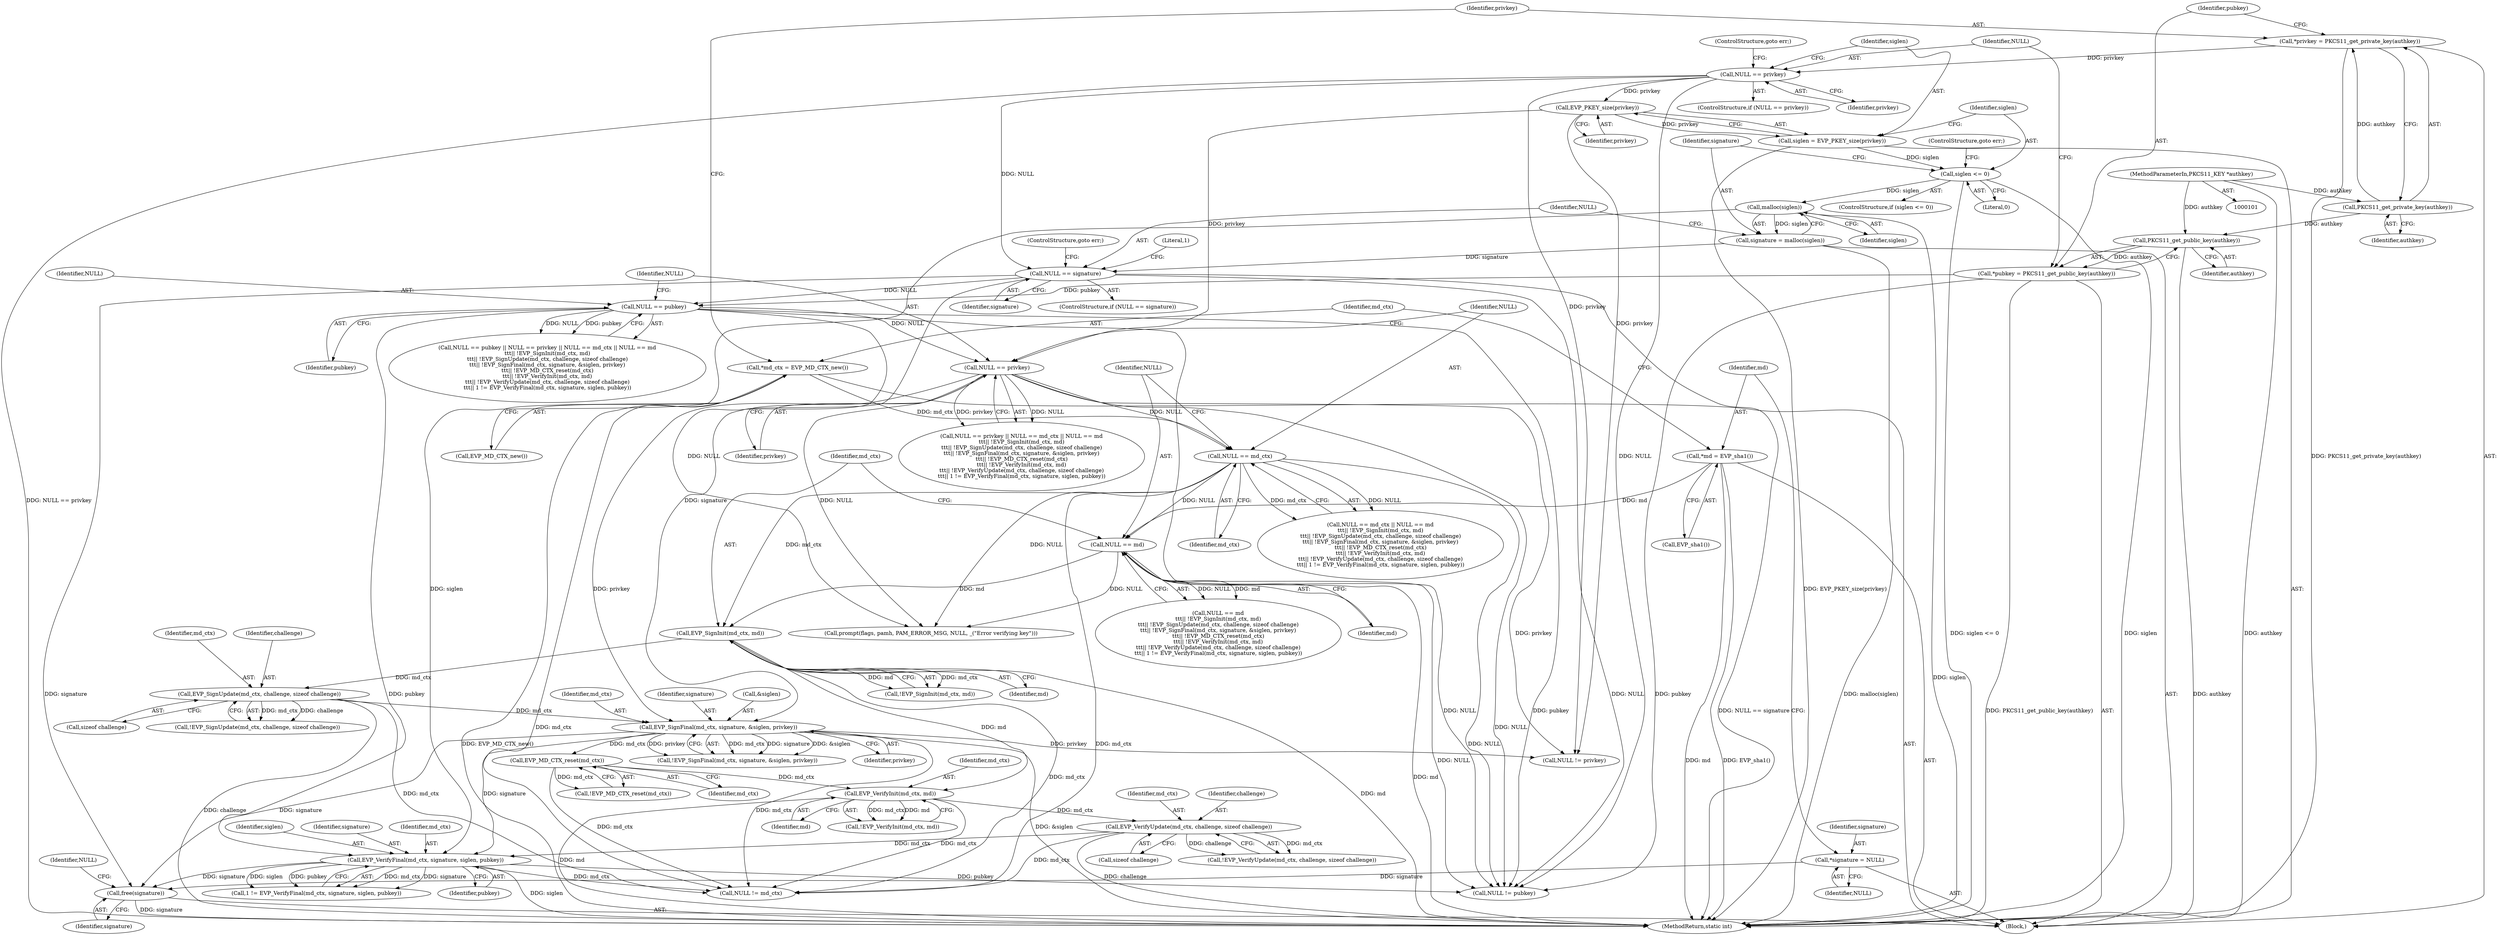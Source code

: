 digraph "0_pam_p11_d150b60e1e14c261b113f55681419ad1dfa8a76c@API" {
"1000246" [label="(Call,free(signature))"];
"1000198" [label="(Call,EVP_SignFinal(md_ctx, signature, &siglen, privkey))"];
"1000191" [label="(Call,EVP_SignUpdate(md_ctx, challenge, sizeof challenge))"];
"1000186" [label="(Call,EVP_SignInit(md_ctx, md))"];
"1000177" [label="(Call,NULL == md_ctx)"];
"1000173" [label="(Call,NULL == privkey)"];
"1000169" [label="(Call,NULL == pubkey)"];
"1000153" [label="(Call,NULL == signature)"];
"1000135" [label="(Call,NULL == privkey)"];
"1000125" [label="(Call,*privkey = PKCS11_get_private_key(authkey))"];
"1000127" [label="(Call,PKCS11_get_private_key(authkey))"];
"1000104" [label="(MethodParameterIn,PKCS11_KEY *authkey)"];
"1000148" [label="(Call,signature = malloc(siglen))"];
"1000150" [label="(Call,malloc(siglen))"];
"1000144" [label="(Call,siglen <= 0)"];
"1000139" [label="(Call,siglen = EVP_PKEY_size(privkey))"];
"1000141" [label="(Call,EVP_PKEY_size(privkey))"];
"1000130" [label="(Call,*pubkey = PKCS11_get_public_key(authkey))"];
"1000132" [label="(Call,PKCS11_get_public_key(authkey))"];
"1000121" [label="(Call,*md_ctx = EVP_MD_CTX_new())"];
"1000181" [label="(Call,NULL == md)"];
"1000117" [label="(Call,*md = EVP_sha1())"];
"1000112" [label="(Call,*signature = NULL)"];
"1000222" [label="(Call,EVP_VerifyFinal(md_ctx, signature, siglen, pubkey))"];
"1000215" [label="(Call,EVP_VerifyUpdate(md_ctx, challenge, sizeof challenge))"];
"1000210" [label="(Call,EVP_VerifyInit(md_ctx, md))"];
"1000206" [label="(Call,EVP_MD_CTX_reset(md_ctx))"];
"1000211" [label="(Identifier,md_ctx)"];
"1000246" [label="(Call,free(signature))"];
"1000119" [label="(Call,EVP_sha1())"];
"1000216" [label="(Identifier,md_ctx)"];
"1000105" [label="(Block,)"];
"1000132" [label="(Call,PKCS11_get_public_key(authkey))"];
"1000224" [label="(Identifier,signature)"];
"1000201" [label="(Call,&siglen)"];
"1000210" [label="(Call,EVP_VerifyInit(md_ctx, md))"];
"1000134" [label="(ControlStructure,if (NULL == privkey))"];
"1000155" [label="(Identifier,signature)"];
"1000126" [label="(Identifier,privkey)"];
"1000174" [label="(Identifier,NULL)"];
"1000128" [label="(Identifier,authkey)"];
"1000209" [label="(Call,!EVP_VerifyInit(md_ctx, md))"];
"1000177" [label="(Call,NULL == md_ctx)"];
"1000138" [label="(ControlStructure,goto err;)"];
"1000225" [label="(Identifier,siglen)"];
"1000112" [label="(Call,*signature = NULL)"];
"1000250" [label="(Identifier,NULL)"];
"1000179" [label="(Identifier,md_ctx)"];
"1000148" [label="(Call,signature = malloc(siglen))"];
"1000154" [label="(Identifier,NULL)"];
"1000151" [label="(Identifier,siglen)"];
"1000193" [label="(Identifier,challenge)"];
"1000142" [label="(Identifier,privkey)"];
"1000269" [label="(MethodReturn,static int)"];
"1000118" [label="(Identifier,md)"];
"1000149" [label="(Identifier,signature)"];
"1000169" [label="(Call,NULL == pubkey)"];
"1000212" [label="(Identifier,md)"];
"1000172" [label="(Call,NULL == privkey || NULL == md_ctx || NULL == md\n\t\t\t|| !EVP_SignInit(md_ctx, md)\n\t\t\t|| !EVP_SignUpdate(md_ctx, challenge, sizeof challenge)\n\t\t\t|| !EVP_SignFinal(md_ctx, signature, &siglen, privkey)\n\t\t\t|| !EVP_MD_CTX_reset(md_ctx)\n\t\t\t|| !EVP_VerifyInit(md_ctx, md)\n\t\t\t|| !EVP_VerifyUpdate(md_ctx, challenge, sizeof challenge)\n\t\t\t|| 1 != EVP_VerifyFinal(md_ctx, signature, siglen, pubkey))"];
"1000125" [label="(Call,*privkey = PKCS11_get_private_key(authkey))"];
"1000173" [label="(Call,NULL == privkey)"];
"1000206" [label="(Call,EVP_MD_CTX_reset(md_ctx))"];
"1000226" [label="(Identifier,pubkey)"];
"1000186" [label="(Call,EVP_SignInit(md_ctx, md))"];
"1000176" [label="(Call,NULL == md_ctx || NULL == md\n\t\t\t|| !EVP_SignInit(md_ctx, md)\n\t\t\t|| !EVP_SignUpdate(md_ctx, challenge, sizeof challenge)\n\t\t\t|| !EVP_SignFinal(md_ctx, signature, &siglen, privkey)\n\t\t\t|| !EVP_MD_CTX_reset(md_ctx)\n\t\t\t|| !EVP_VerifyInit(md_ctx, md)\n\t\t\t|| !EVP_VerifyUpdate(md_ctx, challenge, sizeof challenge)\n\t\t\t|| 1 != EVP_VerifyFinal(md_ctx, signature, siglen, pubkey))"];
"1000123" [label="(Call,EVP_MD_CTX_new())"];
"1000136" [label="(Identifier,NULL)"];
"1000133" [label="(Identifier,authkey)"];
"1000205" [label="(Call,!EVP_MD_CTX_reset(md_ctx))"];
"1000197" [label="(Call,!EVP_SignFinal(md_ctx, signature, &siglen, privkey))"];
"1000121" [label="(Call,*md_ctx = EVP_MD_CTX_new())"];
"1000194" [label="(Call,sizeof challenge)"];
"1000214" [label="(Call,!EVP_VerifyUpdate(md_ctx, challenge, sizeof challenge))"];
"1000255" [label="(Call,NULL != privkey)"];
"1000217" [label="(Identifier,challenge)"];
"1000183" [label="(Identifier,md)"];
"1000130" [label="(Call,*pubkey = PKCS11_get_public_key(authkey))"];
"1000113" [label="(Identifier,signature)"];
"1000159" [label="(Literal,1)"];
"1000156" [label="(ControlStructure,goto err;)"];
"1000171" [label="(Identifier,pubkey)"];
"1000122" [label="(Identifier,md_ctx)"];
"1000247" [label="(Identifier,signature)"];
"1000144" [label="(Call,siglen <= 0)"];
"1000147" [label="(ControlStructure,goto err;)"];
"1000117" [label="(Call,*md = EVP_sha1())"];
"1000141" [label="(Call,EVP_PKEY_size(privkey))"];
"1000150" [label="(Call,malloc(siglen))"];
"1000215" [label="(Call,EVP_VerifyUpdate(md_ctx, challenge, sizeof challenge))"];
"1000168" [label="(Call,NULL == pubkey || NULL == privkey || NULL == md_ctx || NULL == md\n\t\t\t|| !EVP_SignInit(md_ctx, md)\n\t\t\t|| !EVP_SignUpdate(md_ctx, challenge, sizeof challenge)\n\t\t\t|| !EVP_SignFinal(md_ctx, signature, &siglen, privkey)\n\t\t\t|| !EVP_MD_CTX_reset(md_ctx)\n\t\t\t|| !EVP_VerifyInit(md_ctx, md)\n\t\t\t|| !EVP_VerifyUpdate(md_ctx, challenge, sizeof challenge)\n\t\t\t|| 1 != EVP_VerifyFinal(md_ctx, signature, siglen, pubkey))"];
"1000222" [label="(Call,EVP_VerifyFinal(md_ctx, signature, siglen, pubkey))"];
"1000187" [label="(Identifier,md_ctx)"];
"1000191" [label="(Call,EVP_SignUpdate(md_ctx, challenge, sizeof challenge))"];
"1000190" [label="(Call,!EVP_SignUpdate(md_ctx, challenge, sizeof challenge))"];
"1000152" [label="(ControlStructure,if (NULL == signature))"];
"1000127" [label="(Call,PKCS11_get_private_key(authkey))"];
"1000137" [label="(Identifier,privkey)"];
"1000140" [label="(Identifier,siglen)"];
"1000153" [label="(Call,NULL == signature)"];
"1000145" [label="(Identifier,siglen)"];
"1000199" [label="(Identifier,md_ctx)"];
"1000218" [label="(Call,sizeof challenge)"];
"1000175" [label="(Identifier,privkey)"];
"1000170" [label="(Identifier,NULL)"];
"1000139" [label="(Call,siglen = EVP_PKEY_size(privkey))"];
"1000200" [label="(Identifier,signature)"];
"1000207" [label="(Identifier,md_ctx)"];
"1000114" [label="(Identifier,NULL)"];
"1000203" [label="(Identifier,privkey)"];
"1000143" [label="(ControlStructure,if (siglen <= 0))"];
"1000180" [label="(Call,NULL == md\n\t\t\t|| !EVP_SignInit(md_ctx, md)\n\t\t\t|| !EVP_SignUpdate(md_ctx, challenge, sizeof challenge)\n\t\t\t|| !EVP_SignFinal(md_ctx, signature, &siglen, privkey)\n\t\t\t|| !EVP_MD_CTX_reset(md_ctx)\n\t\t\t|| !EVP_VerifyInit(md_ctx, md)\n\t\t\t|| !EVP_VerifyUpdate(md_ctx, challenge, sizeof challenge)\n\t\t\t|| 1 != EVP_VerifyFinal(md_ctx, signature, siglen, pubkey))"];
"1000104" [label="(MethodParameterIn,PKCS11_KEY *authkey)"];
"1000220" [label="(Call,1 != EVP_VerifyFinal(md_ctx, signature, siglen, pubkey))"];
"1000185" [label="(Call,!EVP_SignInit(md_ctx, md))"];
"1000181" [label="(Call,NULL == md)"];
"1000198" [label="(Call,EVP_SignFinal(md_ctx, signature, &siglen, privkey))"];
"1000135" [label="(Call,NULL == privkey)"];
"1000192" [label="(Identifier,md_ctx)"];
"1000188" [label="(Identifier,md)"];
"1000223" [label="(Identifier,md_ctx)"];
"1000178" [label="(Identifier,NULL)"];
"1000261" [label="(Call,NULL != md_ctx)"];
"1000131" [label="(Identifier,pubkey)"];
"1000182" [label="(Identifier,NULL)"];
"1000234" [label="(Call,prompt(flags, pamh, PAM_ERROR_MSG, NULL, _(\"Error verifying key\")))"];
"1000146" [label="(Literal,0)"];
"1000249" [label="(Call,NULL != pubkey)"];
"1000246" -> "1000105"  [label="AST: "];
"1000246" -> "1000247"  [label="CFG: "];
"1000247" -> "1000246"  [label="AST: "];
"1000250" -> "1000246"  [label="CFG: "];
"1000246" -> "1000269"  [label="DDG: signature"];
"1000198" -> "1000246"  [label="DDG: signature"];
"1000153" -> "1000246"  [label="DDG: signature"];
"1000112" -> "1000246"  [label="DDG: signature"];
"1000222" -> "1000246"  [label="DDG: signature"];
"1000198" -> "1000197"  [label="AST: "];
"1000198" -> "1000203"  [label="CFG: "];
"1000199" -> "1000198"  [label="AST: "];
"1000200" -> "1000198"  [label="AST: "];
"1000201" -> "1000198"  [label="AST: "];
"1000203" -> "1000198"  [label="AST: "];
"1000197" -> "1000198"  [label="CFG: "];
"1000198" -> "1000269"  [label="DDG: &siglen"];
"1000198" -> "1000197"  [label="DDG: md_ctx"];
"1000198" -> "1000197"  [label="DDG: signature"];
"1000198" -> "1000197"  [label="DDG: &siglen"];
"1000198" -> "1000197"  [label="DDG: privkey"];
"1000191" -> "1000198"  [label="DDG: md_ctx"];
"1000153" -> "1000198"  [label="DDG: signature"];
"1000173" -> "1000198"  [label="DDG: privkey"];
"1000198" -> "1000206"  [label="DDG: md_ctx"];
"1000198" -> "1000222"  [label="DDG: signature"];
"1000198" -> "1000255"  [label="DDG: privkey"];
"1000198" -> "1000261"  [label="DDG: md_ctx"];
"1000191" -> "1000190"  [label="AST: "];
"1000191" -> "1000194"  [label="CFG: "];
"1000192" -> "1000191"  [label="AST: "];
"1000193" -> "1000191"  [label="AST: "];
"1000194" -> "1000191"  [label="AST: "];
"1000190" -> "1000191"  [label="CFG: "];
"1000191" -> "1000269"  [label="DDG: challenge"];
"1000191" -> "1000190"  [label="DDG: md_ctx"];
"1000191" -> "1000190"  [label="DDG: challenge"];
"1000186" -> "1000191"  [label="DDG: md_ctx"];
"1000191" -> "1000261"  [label="DDG: md_ctx"];
"1000186" -> "1000185"  [label="AST: "];
"1000186" -> "1000188"  [label="CFG: "];
"1000187" -> "1000186"  [label="AST: "];
"1000188" -> "1000186"  [label="AST: "];
"1000185" -> "1000186"  [label="CFG: "];
"1000186" -> "1000269"  [label="DDG: md"];
"1000186" -> "1000185"  [label="DDG: md_ctx"];
"1000186" -> "1000185"  [label="DDG: md"];
"1000177" -> "1000186"  [label="DDG: md_ctx"];
"1000181" -> "1000186"  [label="DDG: md"];
"1000186" -> "1000210"  [label="DDG: md"];
"1000186" -> "1000261"  [label="DDG: md_ctx"];
"1000177" -> "1000176"  [label="AST: "];
"1000177" -> "1000179"  [label="CFG: "];
"1000178" -> "1000177"  [label="AST: "];
"1000179" -> "1000177"  [label="AST: "];
"1000182" -> "1000177"  [label="CFG: "];
"1000176" -> "1000177"  [label="CFG: "];
"1000177" -> "1000176"  [label="DDG: NULL"];
"1000177" -> "1000176"  [label="DDG: md_ctx"];
"1000173" -> "1000177"  [label="DDG: NULL"];
"1000121" -> "1000177"  [label="DDG: md_ctx"];
"1000177" -> "1000181"  [label="DDG: NULL"];
"1000177" -> "1000234"  [label="DDG: NULL"];
"1000177" -> "1000249"  [label="DDG: NULL"];
"1000177" -> "1000261"  [label="DDG: md_ctx"];
"1000173" -> "1000172"  [label="AST: "];
"1000173" -> "1000175"  [label="CFG: "];
"1000174" -> "1000173"  [label="AST: "];
"1000175" -> "1000173"  [label="AST: "];
"1000178" -> "1000173"  [label="CFG: "];
"1000172" -> "1000173"  [label="CFG: "];
"1000173" -> "1000172"  [label="DDG: NULL"];
"1000173" -> "1000172"  [label="DDG: privkey"];
"1000169" -> "1000173"  [label="DDG: NULL"];
"1000141" -> "1000173"  [label="DDG: privkey"];
"1000173" -> "1000234"  [label="DDG: NULL"];
"1000173" -> "1000249"  [label="DDG: NULL"];
"1000173" -> "1000255"  [label="DDG: privkey"];
"1000169" -> "1000168"  [label="AST: "];
"1000169" -> "1000171"  [label="CFG: "];
"1000170" -> "1000169"  [label="AST: "];
"1000171" -> "1000169"  [label="AST: "];
"1000174" -> "1000169"  [label="CFG: "];
"1000168" -> "1000169"  [label="CFG: "];
"1000169" -> "1000168"  [label="DDG: NULL"];
"1000169" -> "1000168"  [label="DDG: pubkey"];
"1000153" -> "1000169"  [label="DDG: NULL"];
"1000130" -> "1000169"  [label="DDG: pubkey"];
"1000169" -> "1000222"  [label="DDG: pubkey"];
"1000169" -> "1000234"  [label="DDG: NULL"];
"1000169" -> "1000249"  [label="DDG: NULL"];
"1000169" -> "1000249"  [label="DDG: pubkey"];
"1000153" -> "1000152"  [label="AST: "];
"1000153" -> "1000155"  [label="CFG: "];
"1000154" -> "1000153"  [label="AST: "];
"1000155" -> "1000153"  [label="AST: "];
"1000156" -> "1000153"  [label="CFG: "];
"1000159" -> "1000153"  [label="CFG: "];
"1000153" -> "1000269"  [label="DDG: NULL == signature"];
"1000135" -> "1000153"  [label="DDG: NULL"];
"1000148" -> "1000153"  [label="DDG: signature"];
"1000153" -> "1000249"  [label="DDG: NULL"];
"1000135" -> "1000134"  [label="AST: "];
"1000135" -> "1000137"  [label="CFG: "];
"1000136" -> "1000135"  [label="AST: "];
"1000137" -> "1000135"  [label="AST: "];
"1000138" -> "1000135"  [label="CFG: "];
"1000140" -> "1000135"  [label="CFG: "];
"1000135" -> "1000269"  [label="DDG: NULL == privkey"];
"1000125" -> "1000135"  [label="DDG: privkey"];
"1000135" -> "1000141"  [label="DDG: privkey"];
"1000135" -> "1000249"  [label="DDG: NULL"];
"1000135" -> "1000255"  [label="DDG: privkey"];
"1000125" -> "1000105"  [label="AST: "];
"1000125" -> "1000127"  [label="CFG: "];
"1000126" -> "1000125"  [label="AST: "];
"1000127" -> "1000125"  [label="AST: "];
"1000131" -> "1000125"  [label="CFG: "];
"1000125" -> "1000269"  [label="DDG: PKCS11_get_private_key(authkey)"];
"1000127" -> "1000125"  [label="DDG: authkey"];
"1000127" -> "1000128"  [label="CFG: "];
"1000128" -> "1000127"  [label="AST: "];
"1000104" -> "1000127"  [label="DDG: authkey"];
"1000127" -> "1000132"  [label="DDG: authkey"];
"1000104" -> "1000101"  [label="AST: "];
"1000104" -> "1000269"  [label="DDG: authkey"];
"1000104" -> "1000132"  [label="DDG: authkey"];
"1000148" -> "1000105"  [label="AST: "];
"1000148" -> "1000150"  [label="CFG: "];
"1000149" -> "1000148"  [label="AST: "];
"1000150" -> "1000148"  [label="AST: "];
"1000154" -> "1000148"  [label="CFG: "];
"1000148" -> "1000269"  [label="DDG: malloc(siglen)"];
"1000150" -> "1000148"  [label="DDG: siglen"];
"1000150" -> "1000151"  [label="CFG: "];
"1000151" -> "1000150"  [label="AST: "];
"1000150" -> "1000269"  [label="DDG: siglen"];
"1000144" -> "1000150"  [label="DDG: siglen"];
"1000150" -> "1000222"  [label="DDG: siglen"];
"1000144" -> "1000143"  [label="AST: "];
"1000144" -> "1000146"  [label="CFG: "];
"1000145" -> "1000144"  [label="AST: "];
"1000146" -> "1000144"  [label="AST: "];
"1000147" -> "1000144"  [label="CFG: "];
"1000149" -> "1000144"  [label="CFG: "];
"1000144" -> "1000269"  [label="DDG: siglen <= 0"];
"1000144" -> "1000269"  [label="DDG: siglen"];
"1000139" -> "1000144"  [label="DDG: siglen"];
"1000139" -> "1000105"  [label="AST: "];
"1000139" -> "1000141"  [label="CFG: "];
"1000140" -> "1000139"  [label="AST: "];
"1000141" -> "1000139"  [label="AST: "];
"1000145" -> "1000139"  [label="CFG: "];
"1000139" -> "1000269"  [label="DDG: EVP_PKEY_size(privkey)"];
"1000141" -> "1000139"  [label="DDG: privkey"];
"1000141" -> "1000142"  [label="CFG: "];
"1000142" -> "1000141"  [label="AST: "];
"1000141" -> "1000255"  [label="DDG: privkey"];
"1000130" -> "1000105"  [label="AST: "];
"1000130" -> "1000132"  [label="CFG: "];
"1000131" -> "1000130"  [label="AST: "];
"1000132" -> "1000130"  [label="AST: "];
"1000136" -> "1000130"  [label="CFG: "];
"1000130" -> "1000269"  [label="DDG: PKCS11_get_public_key(authkey)"];
"1000132" -> "1000130"  [label="DDG: authkey"];
"1000130" -> "1000249"  [label="DDG: pubkey"];
"1000132" -> "1000133"  [label="CFG: "];
"1000133" -> "1000132"  [label="AST: "];
"1000132" -> "1000269"  [label="DDG: authkey"];
"1000121" -> "1000105"  [label="AST: "];
"1000121" -> "1000123"  [label="CFG: "];
"1000122" -> "1000121"  [label="AST: "];
"1000123" -> "1000121"  [label="AST: "];
"1000126" -> "1000121"  [label="CFG: "];
"1000121" -> "1000269"  [label="DDG: EVP_MD_CTX_new()"];
"1000121" -> "1000261"  [label="DDG: md_ctx"];
"1000181" -> "1000180"  [label="AST: "];
"1000181" -> "1000183"  [label="CFG: "];
"1000182" -> "1000181"  [label="AST: "];
"1000183" -> "1000181"  [label="AST: "];
"1000187" -> "1000181"  [label="CFG: "];
"1000180" -> "1000181"  [label="CFG: "];
"1000181" -> "1000269"  [label="DDG: md"];
"1000181" -> "1000180"  [label="DDG: NULL"];
"1000181" -> "1000180"  [label="DDG: md"];
"1000117" -> "1000181"  [label="DDG: md"];
"1000181" -> "1000234"  [label="DDG: NULL"];
"1000181" -> "1000249"  [label="DDG: NULL"];
"1000117" -> "1000105"  [label="AST: "];
"1000117" -> "1000119"  [label="CFG: "];
"1000118" -> "1000117"  [label="AST: "];
"1000119" -> "1000117"  [label="AST: "];
"1000122" -> "1000117"  [label="CFG: "];
"1000117" -> "1000269"  [label="DDG: md"];
"1000117" -> "1000269"  [label="DDG: EVP_sha1()"];
"1000112" -> "1000105"  [label="AST: "];
"1000112" -> "1000114"  [label="CFG: "];
"1000113" -> "1000112"  [label="AST: "];
"1000114" -> "1000112"  [label="AST: "];
"1000118" -> "1000112"  [label="CFG: "];
"1000222" -> "1000220"  [label="AST: "];
"1000222" -> "1000226"  [label="CFG: "];
"1000223" -> "1000222"  [label="AST: "];
"1000224" -> "1000222"  [label="AST: "];
"1000225" -> "1000222"  [label="AST: "];
"1000226" -> "1000222"  [label="AST: "];
"1000220" -> "1000222"  [label="CFG: "];
"1000222" -> "1000269"  [label="DDG: siglen"];
"1000222" -> "1000220"  [label="DDG: md_ctx"];
"1000222" -> "1000220"  [label="DDG: signature"];
"1000222" -> "1000220"  [label="DDG: siglen"];
"1000222" -> "1000220"  [label="DDG: pubkey"];
"1000215" -> "1000222"  [label="DDG: md_ctx"];
"1000222" -> "1000249"  [label="DDG: pubkey"];
"1000222" -> "1000261"  [label="DDG: md_ctx"];
"1000215" -> "1000214"  [label="AST: "];
"1000215" -> "1000218"  [label="CFG: "];
"1000216" -> "1000215"  [label="AST: "];
"1000217" -> "1000215"  [label="AST: "];
"1000218" -> "1000215"  [label="AST: "];
"1000214" -> "1000215"  [label="CFG: "];
"1000215" -> "1000269"  [label="DDG: challenge"];
"1000215" -> "1000214"  [label="DDG: md_ctx"];
"1000215" -> "1000214"  [label="DDG: challenge"];
"1000210" -> "1000215"  [label="DDG: md_ctx"];
"1000215" -> "1000261"  [label="DDG: md_ctx"];
"1000210" -> "1000209"  [label="AST: "];
"1000210" -> "1000212"  [label="CFG: "];
"1000211" -> "1000210"  [label="AST: "];
"1000212" -> "1000210"  [label="AST: "];
"1000209" -> "1000210"  [label="CFG: "];
"1000210" -> "1000269"  [label="DDG: md"];
"1000210" -> "1000209"  [label="DDG: md_ctx"];
"1000210" -> "1000209"  [label="DDG: md"];
"1000206" -> "1000210"  [label="DDG: md_ctx"];
"1000210" -> "1000261"  [label="DDG: md_ctx"];
"1000206" -> "1000205"  [label="AST: "];
"1000206" -> "1000207"  [label="CFG: "];
"1000207" -> "1000206"  [label="AST: "];
"1000205" -> "1000206"  [label="CFG: "];
"1000206" -> "1000205"  [label="DDG: md_ctx"];
"1000206" -> "1000261"  [label="DDG: md_ctx"];
}
